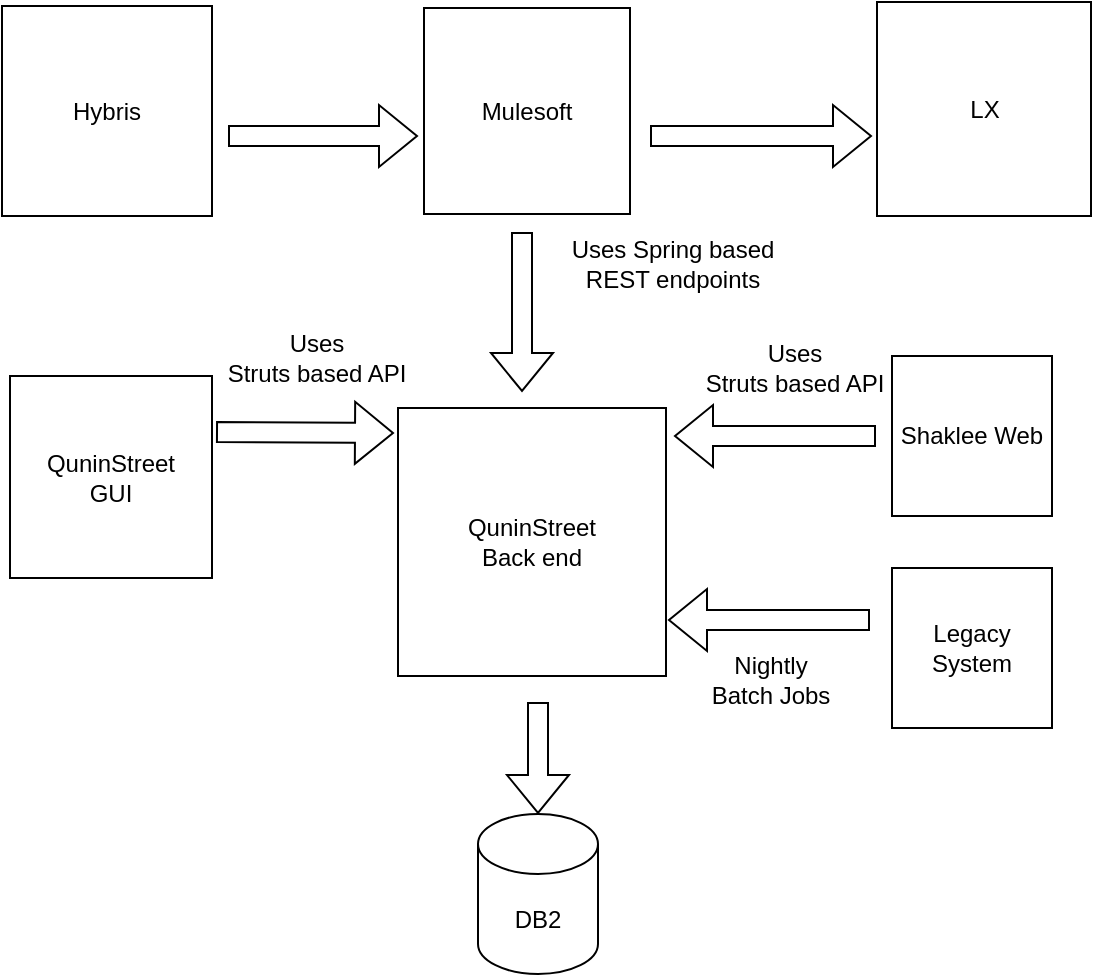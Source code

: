 <mxfile version="17.4.0" type="github">
  <diagram id="7rsKthOdtt6Xz7FYnK8A" name="Page-1">
    <mxGraphModel dx="782" dy="379" grid="0" gridSize="10" guides="1" tooltips="1" connect="1" arrows="1" fold="1" page="1" pageScale="1" pageWidth="850" pageHeight="1100" background="#ffffff" math="0" shadow="0">
      <root>
        <mxCell id="0" />
        <mxCell id="1" parent="0" />
        <mxCell id="oQya9G0x4X-i0jd7vOcW-1" value="Hybris" style="whiteSpace=wrap;html=1;aspect=fixed;" vertex="1" parent="1">
          <mxGeometry x="35" y="95" width="105" height="105" as="geometry" />
        </mxCell>
        <mxCell id="oQya9G0x4X-i0jd7vOcW-2" value="DB2" style="shape=cylinder3;whiteSpace=wrap;html=1;boundedLbl=1;backgroundOutline=1;size=15;" vertex="1" parent="1">
          <mxGeometry x="273" y="499" width="60" height="80" as="geometry" />
        </mxCell>
        <mxCell id="oQya9G0x4X-i0jd7vOcW-3" value="QuninStreet&lt;br&gt;Back end" style="whiteSpace=wrap;html=1;aspect=fixed;" vertex="1" parent="1">
          <mxGeometry x="233" y="296" width="134" height="134" as="geometry" />
        </mxCell>
        <mxCell id="oQya9G0x4X-i0jd7vOcW-4" value="Mulesoft" style="whiteSpace=wrap;html=1;aspect=fixed;" vertex="1" parent="1">
          <mxGeometry x="246" y="96" width="103" height="103" as="geometry" />
        </mxCell>
        <mxCell id="oQya9G0x4X-i0jd7vOcW-5" value="LX" style="whiteSpace=wrap;html=1;aspect=fixed;" vertex="1" parent="1">
          <mxGeometry x="472.5" y="93" width="107" height="107" as="geometry" />
        </mxCell>
        <mxCell id="oQya9G0x4X-i0jd7vOcW-6" value="" style="shape=flexArrow;endArrow=classic;html=1;rounded=0;" edge="1" parent="1">
          <mxGeometry width="50" height="50" relative="1" as="geometry">
            <mxPoint x="148" y="160" as="sourcePoint" />
            <mxPoint x="243" y="160" as="targetPoint" />
          </mxGeometry>
        </mxCell>
        <mxCell id="oQya9G0x4X-i0jd7vOcW-7" value="" style="shape=flexArrow;endArrow=classic;html=1;rounded=0;" edge="1" parent="1">
          <mxGeometry width="50" height="50" relative="1" as="geometry">
            <mxPoint x="359" y="160" as="sourcePoint" />
            <mxPoint x="470" y="160" as="targetPoint" />
          </mxGeometry>
        </mxCell>
        <mxCell id="oQya9G0x4X-i0jd7vOcW-8" value="" style="shape=flexArrow;endArrow=classic;html=1;rounded=0;" edge="1" parent="1">
          <mxGeometry width="50" height="50" relative="1" as="geometry">
            <mxPoint x="295" y="208" as="sourcePoint" />
            <mxPoint x="295" y="288" as="targetPoint" />
          </mxGeometry>
        </mxCell>
        <mxCell id="oQya9G0x4X-i0jd7vOcW-9" value="" style="shape=flexArrow;endArrow=classic;html=1;rounded=0;entryX=0.5;entryY=0;entryDx=0;entryDy=0;entryPerimeter=0;" edge="1" parent="1" target="oQya9G0x4X-i0jd7vOcW-2">
          <mxGeometry width="50" height="50" relative="1" as="geometry">
            <mxPoint x="303" y="443" as="sourcePoint" />
            <mxPoint x="299.5" y="400" as="targetPoint" />
          </mxGeometry>
        </mxCell>
        <mxCell id="oQya9G0x4X-i0jd7vOcW-10" value="Shaklee Web" style="whiteSpace=wrap;html=1;aspect=fixed;" vertex="1" parent="1">
          <mxGeometry x="480" y="270" width="80" height="80" as="geometry" />
        </mxCell>
        <mxCell id="oQya9G0x4X-i0jd7vOcW-11" value="" style="shape=flexArrow;endArrow=classic;html=1;rounded=0;" edge="1" parent="1">
          <mxGeometry width="50" height="50" relative="1" as="geometry">
            <mxPoint x="472" y="310" as="sourcePoint" />
            <mxPoint x="371" y="310" as="targetPoint" />
          </mxGeometry>
        </mxCell>
        <mxCell id="oQya9G0x4X-i0jd7vOcW-12" value="QuninStreet&lt;br&gt;GUI" style="whiteSpace=wrap;html=1;aspect=fixed;" vertex="1" parent="1">
          <mxGeometry x="39" y="280" width="101" height="101" as="geometry" />
        </mxCell>
        <mxCell id="oQya9G0x4X-i0jd7vOcW-13" value="" style="shape=flexArrow;endArrow=classic;html=1;rounded=0;" edge="1" parent="1">
          <mxGeometry width="50" height="50" relative="1" as="geometry">
            <mxPoint x="142" y="308" as="sourcePoint" />
            <mxPoint x="231" y="308.5" as="targetPoint" />
          </mxGeometry>
        </mxCell>
        <mxCell id="oQya9G0x4X-i0jd7vOcW-14" value="Uses Spring based &lt;br&gt;REST endpoints" style="text;html=1;align=center;verticalAlign=middle;resizable=0;points=[];autosize=1;strokeColor=none;fillColor=none;" vertex="1" parent="1">
          <mxGeometry x="314" y="208" width="111" height="32" as="geometry" />
        </mxCell>
        <mxCell id="oQya9G0x4X-i0jd7vOcW-15" value="Uses &lt;br&gt;Struts based API" style="text;html=1;align=center;verticalAlign=middle;resizable=0;points=[];autosize=1;strokeColor=none;fillColor=none;" vertex="1" parent="1">
          <mxGeometry x="142" y="255" width="99" height="32" as="geometry" />
        </mxCell>
        <mxCell id="oQya9G0x4X-i0jd7vOcW-16" value="Uses &lt;br&gt;Struts based API" style="text;html=1;align=center;verticalAlign=middle;resizable=0;points=[];autosize=1;strokeColor=none;fillColor=none;" vertex="1" parent="1">
          <mxGeometry x="381" y="260" width="99" height="32" as="geometry" />
        </mxCell>
        <mxCell id="oQya9G0x4X-i0jd7vOcW-17" value="Legacy System" style="whiteSpace=wrap;html=1;aspect=fixed;" vertex="1" parent="1">
          <mxGeometry x="480" y="376" width="80" height="80" as="geometry" />
        </mxCell>
        <mxCell id="oQya9G0x4X-i0jd7vOcW-21" value="" style="shape=flexArrow;endArrow=classic;html=1;rounded=0;" edge="1" parent="1">
          <mxGeometry width="50" height="50" relative="1" as="geometry">
            <mxPoint x="469" y="402" as="sourcePoint" />
            <mxPoint x="368" y="402" as="targetPoint" />
          </mxGeometry>
        </mxCell>
        <mxCell id="oQya9G0x4X-i0jd7vOcW-22" value="Nightly &lt;br&gt;Batch Jobs" style="text;html=1;align=center;verticalAlign=middle;resizable=0;points=[];autosize=1;strokeColor=none;fillColor=none;" vertex="1" parent="1">
          <mxGeometry x="384" y="416" width="69" height="32" as="geometry" />
        </mxCell>
      </root>
    </mxGraphModel>
  </diagram>
</mxfile>
